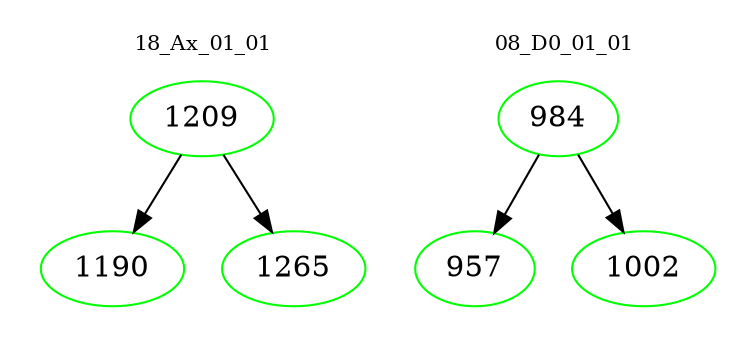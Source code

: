 digraph{
subgraph cluster_0 {
color = white
label = "18_Ax_01_01";
fontsize=10;
T0_1209 [label="1209", color="green"]
T0_1209 -> T0_1190 [color="black"]
T0_1190 [label="1190", color="green"]
T0_1209 -> T0_1265 [color="black"]
T0_1265 [label="1265", color="green"]
}
subgraph cluster_1 {
color = white
label = "08_D0_01_01";
fontsize=10;
T1_984 [label="984", color="green"]
T1_984 -> T1_957 [color="black"]
T1_957 [label="957", color="green"]
T1_984 -> T1_1002 [color="black"]
T1_1002 [label="1002", color="green"]
}
}
